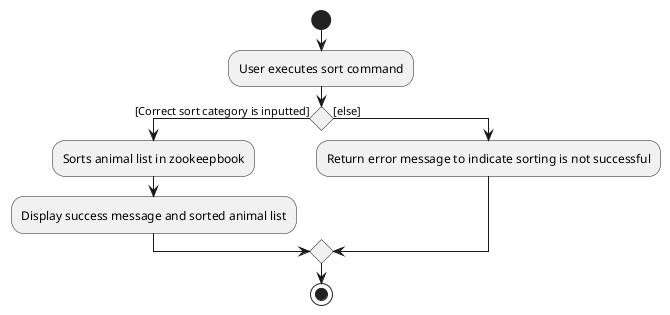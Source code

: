 @startuml
start
:User executes sort command;

'Since the beta syntax does not support placing the condition outside the
'diamond we place it as the true branch instead.

if () then ([Correct sort category is inputted])
    :Sorts animal list in zookeepbook;
    :Display success message and sorted animal list;
else ([else])
    :Return error message to indicate sorting is not successful;
endif
stop
@enduml